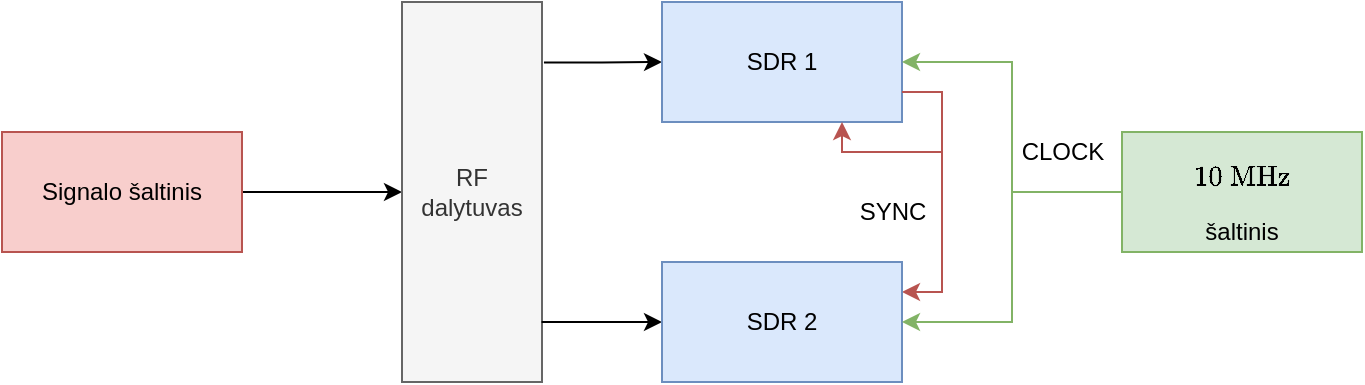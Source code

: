 <mxfile version="14.6.13" type="device"><diagram id="SEfRpDez0X8w2eRnJ6bZ" name="Page-1"><mxGraphModel dx="1086" dy="926" grid="1" gridSize="10" guides="1" tooltips="1" connect="1" arrows="1" fold="1" page="1" pageScale="1" pageWidth="850" pageHeight="1100" math="1" shadow="0"><root><mxCell id="0"/><mxCell id="1" parent="0"/><mxCell id="GlsWL4QB4SDFTXEp5EIT-5" style="edgeStyle=orthogonalEdgeStyle;rounded=0;orthogonalLoop=1;jettySize=auto;html=1;exitX=1;exitY=0.5;exitDx=0;exitDy=0;entryX=0;entryY=0.5;entryDx=0;entryDy=0;" edge="1" parent="1" source="GlsWL4QB4SDFTXEp5EIT-1" target="GlsWL4QB4SDFTXEp5EIT-2"><mxGeometry relative="1" as="geometry"/></mxCell><mxCell id="GlsWL4QB4SDFTXEp5EIT-1" value="Signalo šaltinis" style="rounded=0;whiteSpace=wrap;html=1;fillColor=#f8cecc;strokeColor=#b85450;" vertex="1" parent="1"><mxGeometry x="70" y="300" width="120" height="60" as="geometry"/></mxCell><mxCell id="GlsWL4QB4SDFTXEp5EIT-2" value="RF dalytuvas" style="rounded=0;whiteSpace=wrap;html=1;fillColor=#f5f5f5;strokeColor=#666666;fontColor=#333333;" vertex="1" parent="1"><mxGeometry x="270" y="235" width="70" height="190" as="geometry"/></mxCell><mxCell id="GlsWL4QB4SDFTXEp5EIT-8" style="edgeStyle=orthogonalEdgeStyle;rounded=0;orthogonalLoop=1;jettySize=auto;html=1;exitX=1.014;exitY=0.159;exitDx=0;exitDy=0;entryX=0;entryY=0.5;entryDx=0;entryDy=0;exitPerimeter=0;" edge="1" parent="1" source="GlsWL4QB4SDFTXEp5EIT-2" target="GlsWL4QB4SDFTXEp5EIT-3"><mxGeometry relative="1" as="geometry"/></mxCell><mxCell id="GlsWL4QB4SDFTXEp5EIT-13" style="edgeStyle=orthogonalEdgeStyle;rounded=0;orthogonalLoop=1;jettySize=auto;html=1;exitX=1;exitY=0.75;exitDx=0;exitDy=0;entryX=1;entryY=0.25;entryDx=0;entryDy=0;fillColor=#f8cecc;strokeColor=#b85450;" edge="1" parent="1" source="GlsWL4QB4SDFTXEp5EIT-3" target="GlsWL4QB4SDFTXEp5EIT-4"><mxGeometry relative="1" as="geometry"/></mxCell><mxCell id="GlsWL4QB4SDFTXEp5EIT-3" value="SDR 1" style="rounded=0;whiteSpace=wrap;html=1;fillColor=#dae8fc;strokeColor=#6c8ebf;" vertex="1" parent="1"><mxGeometry x="400" y="235" width="120" height="60" as="geometry"/></mxCell><mxCell id="GlsWL4QB4SDFTXEp5EIT-7" style="edgeStyle=orthogonalEdgeStyle;rounded=0;orthogonalLoop=1;jettySize=auto;html=1;exitX=0.997;exitY=0.842;exitDx=0;exitDy=0;entryX=0;entryY=0.5;entryDx=0;entryDy=0;exitPerimeter=0;" edge="1" parent="1" source="GlsWL4QB4SDFTXEp5EIT-2" target="GlsWL4QB4SDFTXEp5EIT-4"><mxGeometry relative="1" as="geometry"/></mxCell><mxCell id="GlsWL4QB4SDFTXEp5EIT-4" value="SDR 2" style="rounded=0;whiteSpace=wrap;html=1;fillColor=#dae8fc;strokeColor=#6c8ebf;" vertex="1" parent="1"><mxGeometry x="400" y="365" width="120" height="60" as="geometry"/></mxCell><mxCell id="GlsWL4QB4SDFTXEp5EIT-11" style="edgeStyle=orthogonalEdgeStyle;rounded=0;orthogonalLoop=1;jettySize=auto;html=1;exitX=0;exitY=0.5;exitDx=0;exitDy=0;entryX=1;entryY=0.5;entryDx=0;entryDy=0;fillColor=#d5e8d4;strokeColor=#82b366;" edge="1" parent="1" source="GlsWL4QB4SDFTXEp5EIT-10" target="GlsWL4QB4SDFTXEp5EIT-3"><mxGeometry relative="1" as="geometry"/></mxCell><mxCell id="GlsWL4QB4SDFTXEp5EIT-12" style="edgeStyle=orthogonalEdgeStyle;rounded=0;orthogonalLoop=1;jettySize=auto;html=1;exitX=0;exitY=0.5;exitDx=0;exitDy=0;entryX=1;entryY=0.5;entryDx=0;entryDy=0;fillColor=#d5e8d4;strokeColor=#82b366;" edge="1" parent="1" source="GlsWL4QB4SDFTXEp5EIT-10" target="GlsWL4QB4SDFTXEp5EIT-4"><mxGeometry relative="1" as="geometry"/></mxCell><mxCell id="GlsWL4QB4SDFTXEp5EIT-10" value="$$10\ \mathrm{MHz}$$ šaltinis" style="rounded=0;whiteSpace=wrap;html=1;fillColor=#d5e8d4;strokeColor=#82b366;" vertex="1" parent="1"><mxGeometry x="630" y="300" width="120" height="60" as="geometry"/></mxCell><mxCell id="GlsWL4QB4SDFTXEp5EIT-15" style="edgeStyle=orthogonalEdgeStyle;rounded=0;orthogonalLoop=1;jettySize=auto;html=1;exitX=1;exitY=0.75;exitDx=0;exitDy=0;entryX=0.75;entryY=1;entryDx=0;entryDy=0;fillColor=#f8cecc;strokeColor=#b85450;" edge="1" parent="1" source="GlsWL4QB4SDFTXEp5EIT-3" target="GlsWL4QB4SDFTXEp5EIT-3"><mxGeometry relative="1" as="geometry"><Array as="points"><mxPoint x="540" y="280"/><mxPoint x="540" y="310"/><mxPoint x="490" y="310"/></Array></mxGeometry></mxCell><mxCell id="GlsWL4QB4SDFTXEp5EIT-16" value="SYNC" style="text;html=1;align=center;verticalAlign=middle;resizable=0;points=[];autosize=1;strokeColor=none;" vertex="1" parent="1"><mxGeometry x="490" y="330" width="50" height="20" as="geometry"/></mxCell><mxCell id="GlsWL4QB4SDFTXEp5EIT-17" value="CLOCK" style="text;html=1;align=center;verticalAlign=middle;resizable=0;points=[];autosize=1;strokeColor=none;" vertex="1" parent="1"><mxGeometry x="570" y="300" width="60" height="20" as="geometry"/></mxCell></root></mxGraphModel></diagram></mxfile>